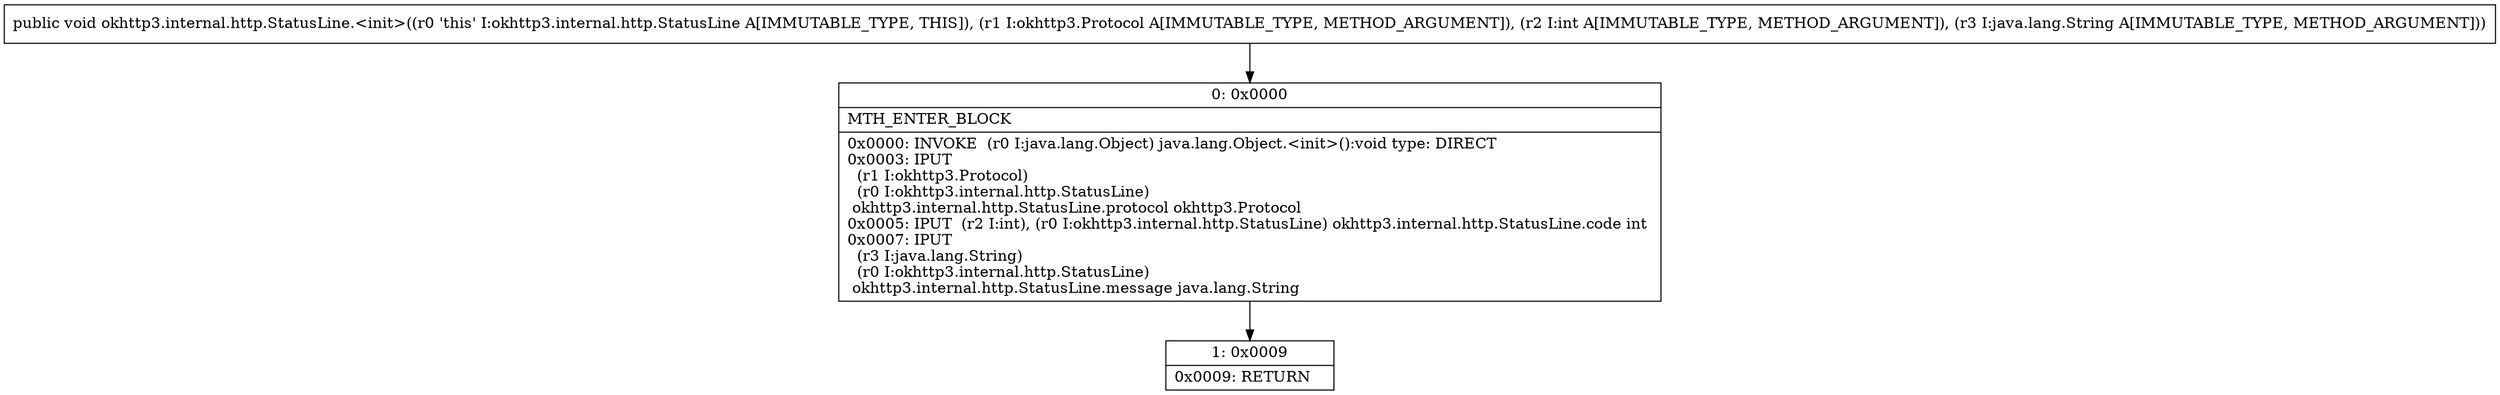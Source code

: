 digraph "CFG forokhttp3.internal.http.StatusLine.\<init\>(Lokhttp3\/Protocol;ILjava\/lang\/String;)V" {
Node_0 [shape=record,label="{0\:\ 0x0000|MTH_ENTER_BLOCK\l|0x0000: INVOKE  (r0 I:java.lang.Object) java.lang.Object.\<init\>():void type: DIRECT \l0x0003: IPUT  \l  (r1 I:okhttp3.Protocol)\l  (r0 I:okhttp3.internal.http.StatusLine)\l okhttp3.internal.http.StatusLine.protocol okhttp3.Protocol \l0x0005: IPUT  (r2 I:int), (r0 I:okhttp3.internal.http.StatusLine) okhttp3.internal.http.StatusLine.code int \l0x0007: IPUT  \l  (r3 I:java.lang.String)\l  (r0 I:okhttp3.internal.http.StatusLine)\l okhttp3.internal.http.StatusLine.message java.lang.String \l}"];
Node_1 [shape=record,label="{1\:\ 0x0009|0x0009: RETURN   \l}"];
MethodNode[shape=record,label="{public void okhttp3.internal.http.StatusLine.\<init\>((r0 'this' I:okhttp3.internal.http.StatusLine A[IMMUTABLE_TYPE, THIS]), (r1 I:okhttp3.Protocol A[IMMUTABLE_TYPE, METHOD_ARGUMENT]), (r2 I:int A[IMMUTABLE_TYPE, METHOD_ARGUMENT]), (r3 I:java.lang.String A[IMMUTABLE_TYPE, METHOD_ARGUMENT])) }"];
MethodNode -> Node_0;
Node_0 -> Node_1;
}

